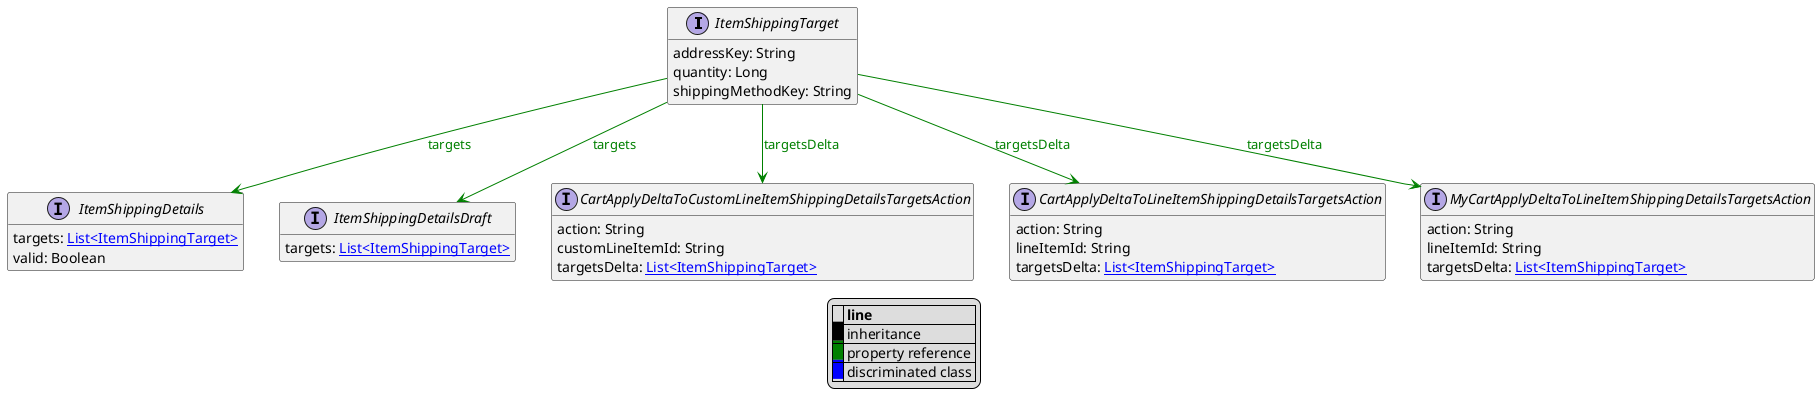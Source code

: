 @startuml

hide empty fields
hide empty methods
legend
|= |= line |
|<back:black>   </back>| inheritance |
|<back:green>   </back>| property reference |
|<back:blue>   </back>| discriminated class |
endlegend
interface ItemShippingTarget [[ItemShippingTarget.svg]]  {
    addressKey: String
    quantity: Long
    shippingMethodKey: String
}



interface ItemShippingDetails [[ItemShippingDetails.svg]]  {
    targets: [[ItemShippingTarget.svg List<ItemShippingTarget>]]
    valid: Boolean
}
interface ItemShippingDetailsDraft [[ItemShippingDetailsDraft.svg]]  {
    targets: [[ItemShippingTarget.svg List<ItemShippingTarget>]]
}
interface CartApplyDeltaToCustomLineItemShippingDetailsTargetsAction [[CartApplyDeltaToCustomLineItemShippingDetailsTargetsAction.svg]]  {
    action: String
    customLineItemId: String
    targetsDelta: [[ItemShippingTarget.svg List<ItemShippingTarget>]]
}
interface CartApplyDeltaToLineItemShippingDetailsTargetsAction [[CartApplyDeltaToLineItemShippingDetailsTargetsAction.svg]]  {
    action: String
    lineItemId: String
    targetsDelta: [[ItemShippingTarget.svg List<ItemShippingTarget>]]
}
interface MyCartApplyDeltaToLineItemShippingDetailsTargetsAction [[MyCartApplyDeltaToLineItemShippingDetailsTargetsAction.svg]]  {
    action: String
    lineItemId: String
    targetsDelta: [[ItemShippingTarget.svg List<ItemShippingTarget>]]
}

ItemShippingTarget --> ItemShippingDetails #green;text:green : "targets"
ItemShippingTarget --> ItemShippingDetailsDraft #green;text:green : "targets"
ItemShippingTarget --> CartApplyDeltaToCustomLineItemShippingDetailsTargetsAction #green;text:green : "targetsDelta"
ItemShippingTarget --> CartApplyDeltaToLineItemShippingDetailsTargetsAction #green;text:green : "targetsDelta"
ItemShippingTarget --> MyCartApplyDeltaToLineItemShippingDetailsTargetsAction #green;text:green : "targetsDelta"
@enduml
